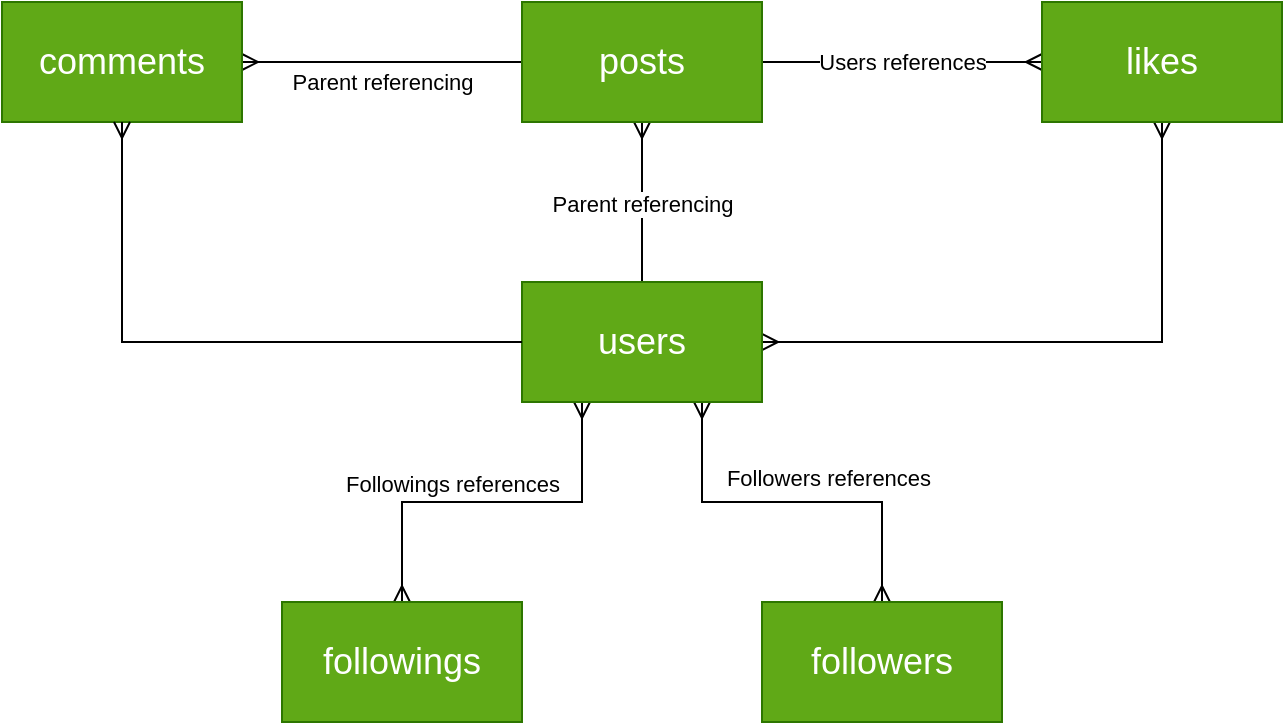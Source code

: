<mxfile version="27.0.9">
  <diagram name="Page-1" id="WmxGxiq8BBY9S6GBaUcp">
    <mxGraphModel dx="1159" dy="730" grid="1" gridSize="10" guides="1" tooltips="1" connect="1" arrows="1" fold="1" page="1" pageScale="1" pageWidth="850" pageHeight="1100" math="0" shadow="0">
      <root>
        <mxCell id="0" />
        <mxCell id="1" parent="0" />
        <mxCell id="N_aSas_H1awSW8-Ezgfg-10" style="edgeStyle=orthogonalEdgeStyle;rounded=0;orthogonalLoop=1;jettySize=auto;html=1;exitX=0.5;exitY=0;exitDx=0;exitDy=0;entryX=0.5;entryY=1;entryDx=0;entryDy=0;endArrow=ERmany;endFill=0;" edge="1" parent="1" source="N_aSas_H1awSW8-Ezgfg-1" target="N_aSas_H1awSW8-Ezgfg-2">
          <mxGeometry relative="1" as="geometry" />
        </mxCell>
        <mxCell id="N_aSas_H1awSW8-Ezgfg-19" value="Parent&amp;nbsp;&lt;span style=&quot;background-color: light-dark(#ffffff, var(--ge-dark-color, #121212)); color: light-dark(rgb(0, 0, 0), rgb(255, 255, 255));&quot;&gt;referencing&lt;/span&gt;" style="edgeLabel;html=1;align=center;verticalAlign=middle;resizable=0;points=[];" vertex="1" connectable="0" parent="N_aSas_H1awSW8-Ezgfg-10">
          <mxGeometry x="0.067" y="1" relative="1" as="geometry">
            <mxPoint x="1" y="3" as="offset" />
          </mxGeometry>
        </mxCell>
        <mxCell id="N_aSas_H1awSW8-Ezgfg-11" style="edgeStyle=orthogonalEdgeStyle;rounded=0;orthogonalLoop=1;jettySize=auto;html=1;exitX=1;exitY=0.5;exitDx=0;exitDy=0;entryX=0.5;entryY=1;entryDx=0;entryDy=0;endArrow=ERmany;endFill=0;startArrow=ERmany;startFill=0;" edge="1" parent="1" source="N_aSas_H1awSW8-Ezgfg-1" target="N_aSas_H1awSW8-Ezgfg-4">
          <mxGeometry relative="1" as="geometry" />
        </mxCell>
        <mxCell id="N_aSas_H1awSW8-Ezgfg-12" style="edgeStyle=orthogonalEdgeStyle;rounded=0;orthogonalLoop=1;jettySize=auto;html=1;exitX=0.25;exitY=1;exitDx=0;exitDy=0;entryX=0.5;entryY=0;entryDx=0;entryDy=0;endArrow=ERmany;endFill=0;startArrow=ERmany;startFill=0;" edge="1" parent="1" source="N_aSas_H1awSW8-Ezgfg-1" target="N_aSas_H1awSW8-Ezgfg-5">
          <mxGeometry relative="1" as="geometry" />
        </mxCell>
        <mxCell id="N_aSas_H1awSW8-Ezgfg-13" style="edgeStyle=orthogonalEdgeStyle;rounded=0;orthogonalLoop=1;jettySize=auto;html=1;exitX=0.75;exitY=1;exitDx=0;exitDy=0;entryX=0.5;entryY=0;entryDx=0;entryDy=0;endArrow=ERmany;endFill=0;startArrow=ERmany;startFill=0;" edge="1" parent="1" source="N_aSas_H1awSW8-Ezgfg-1" target="N_aSas_H1awSW8-Ezgfg-6">
          <mxGeometry relative="1" as="geometry" />
        </mxCell>
        <mxCell id="N_aSas_H1awSW8-Ezgfg-1" value="&lt;font style=&quot;font-size: 18px;&quot;&gt;users&lt;/font&gt;" style="rounded=0;whiteSpace=wrap;html=1;fillColor=#60a917;fontColor=#ffffff;strokeColor=#2D7600;" vertex="1" parent="1">
          <mxGeometry x="360" y="320" width="120" height="60" as="geometry" />
        </mxCell>
        <mxCell id="N_aSas_H1awSW8-Ezgfg-17" style="edgeStyle=orthogonalEdgeStyle;rounded=0;orthogonalLoop=1;jettySize=auto;html=1;exitX=0;exitY=0.5;exitDx=0;exitDy=0;entryX=1;entryY=0.5;entryDx=0;entryDy=0;endArrow=ERmany;endFill=0;" edge="1" parent="1" source="N_aSas_H1awSW8-Ezgfg-2" target="N_aSas_H1awSW8-Ezgfg-3">
          <mxGeometry relative="1" as="geometry" />
        </mxCell>
        <mxCell id="N_aSas_H1awSW8-Ezgfg-18" style="edgeStyle=orthogonalEdgeStyle;rounded=0;orthogonalLoop=1;jettySize=auto;html=1;exitX=1;exitY=0.5;exitDx=0;exitDy=0;entryX=0;entryY=0.5;entryDx=0;entryDy=0;endArrow=ERmany;endFill=0;" edge="1" parent="1" source="N_aSas_H1awSW8-Ezgfg-2" target="N_aSas_H1awSW8-Ezgfg-4">
          <mxGeometry relative="1" as="geometry" />
        </mxCell>
        <mxCell id="N_aSas_H1awSW8-Ezgfg-24" value="Users references" style="edgeLabel;html=1;align=center;verticalAlign=middle;resizable=0;points=[];" vertex="1" connectable="0" parent="N_aSas_H1awSW8-Ezgfg-18">
          <mxGeometry x="-0.186" y="1" relative="1" as="geometry">
            <mxPoint x="13" y="1" as="offset" />
          </mxGeometry>
        </mxCell>
        <mxCell id="N_aSas_H1awSW8-Ezgfg-2" value="&lt;font style=&quot;font-size: 18px;&quot;&gt;posts&lt;/font&gt;" style="rounded=0;whiteSpace=wrap;html=1;fillColor=#60a917;fontColor=#ffffff;strokeColor=#2D7600;" vertex="1" parent="1">
          <mxGeometry x="360" y="180" width="120" height="60" as="geometry" />
        </mxCell>
        <mxCell id="N_aSas_H1awSW8-Ezgfg-3" value="&lt;font style=&quot;font-size: 18px;&quot;&gt;comments&lt;/font&gt;" style="rounded=0;whiteSpace=wrap;html=1;fillColor=#60a917;fontColor=#ffffff;strokeColor=#2D7600;" vertex="1" parent="1">
          <mxGeometry x="100" y="180" width="120" height="60" as="geometry" />
        </mxCell>
        <mxCell id="N_aSas_H1awSW8-Ezgfg-4" value="&lt;font style=&quot;font-size: 18px;&quot;&gt;likes&lt;/font&gt;" style="rounded=0;whiteSpace=wrap;html=1;fillColor=#60a917;fontColor=#ffffff;strokeColor=#2D7600;" vertex="1" parent="1">
          <mxGeometry x="620" y="180" width="120" height="60" as="geometry" />
        </mxCell>
        <mxCell id="N_aSas_H1awSW8-Ezgfg-5" value="&lt;font style=&quot;font-size: 18px;&quot;&gt;followings&lt;/font&gt;" style="rounded=0;whiteSpace=wrap;html=1;fillColor=#60a917;fontColor=#ffffff;strokeColor=#2D7600;" vertex="1" parent="1">
          <mxGeometry x="240" y="480" width="120" height="60" as="geometry" />
        </mxCell>
        <mxCell id="N_aSas_H1awSW8-Ezgfg-6" value="&lt;font style=&quot;font-size: 18px;&quot;&gt;followers&lt;/font&gt;" style="rounded=0;whiteSpace=wrap;html=1;fillColor=#60a917;fontColor=#ffffff;strokeColor=#2D7600;" vertex="1" parent="1">
          <mxGeometry x="480" y="480" width="120" height="60" as="geometry" />
        </mxCell>
        <mxCell id="N_aSas_H1awSW8-Ezgfg-15" value="" style="edgeStyle=orthogonalEdgeStyle;fontSize=12;html=1;endArrow=ERmany;rounded=0;entryX=0.5;entryY=1;entryDx=0;entryDy=0;strokeColor=default;exitX=0;exitY=0.5;exitDx=0;exitDy=0;endFill=0;" edge="1" parent="1" source="N_aSas_H1awSW8-Ezgfg-1" target="N_aSas_H1awSW8-Ezgfg-3">
          <mxGeometry width="100" height="100" relative="1" as="geometry">
            <mxPoint x="90" y="410" as="sourcePoint" />
            <mxPoint x="170" y="310" as="targetPoint" />
          </mxGeometry>
        </mxCell>
        <mxCell id="N_aSas_H1awSW8-Ezgfg-21" value="Parent&amp;nbsp;&lt;span style=&quot;background-color: light-dark(#ffffff, var(--ge-dark-color, #121212)); color: light-dark(rgb(0, 0, 0), rgb(255, 255, 255));&quot;&gt;referencing&lt;/span&gt;" style="edgeLabel;html=1;align=center;verticalAlign=middle;resizable=0;points=[];" vertex="1" connectable="0" parent="1">
          <mxGeometry x="290" y="220" as="geometry" />
        </mxCell>
        <mxCell id="N_aSas_H1awSW8-Ezgfg-25" value="Followings references" style="edgeLabel;html=1;align=center;verticalAlign=middle;resizable=0;points=[];" vertex="1" connectable="0" parent="1">
          <mxGeometry x="320" y="420" as="geometry">
            <mxPoint x="5" y="1" as="offset" />
          </mxGeometry>
        </mxCell>
        <mxCell id="N_aSas_H1awSW8-Ezgfg-26" value="Followers references" style="edgeLabel;html=1;align=center;verticalAlign=middle;resizable=0;points=[];" vertex="1" connectable="0" parent="1">
          <mxGeometry x="510" y="420" as="geometry">
            <mxPoint x="3" y="-2" as="offset" />
          </mxGeometry>
        </mxCell>
      </root>
    </mxGraphModel>
  </diagram>
</mxfile>
